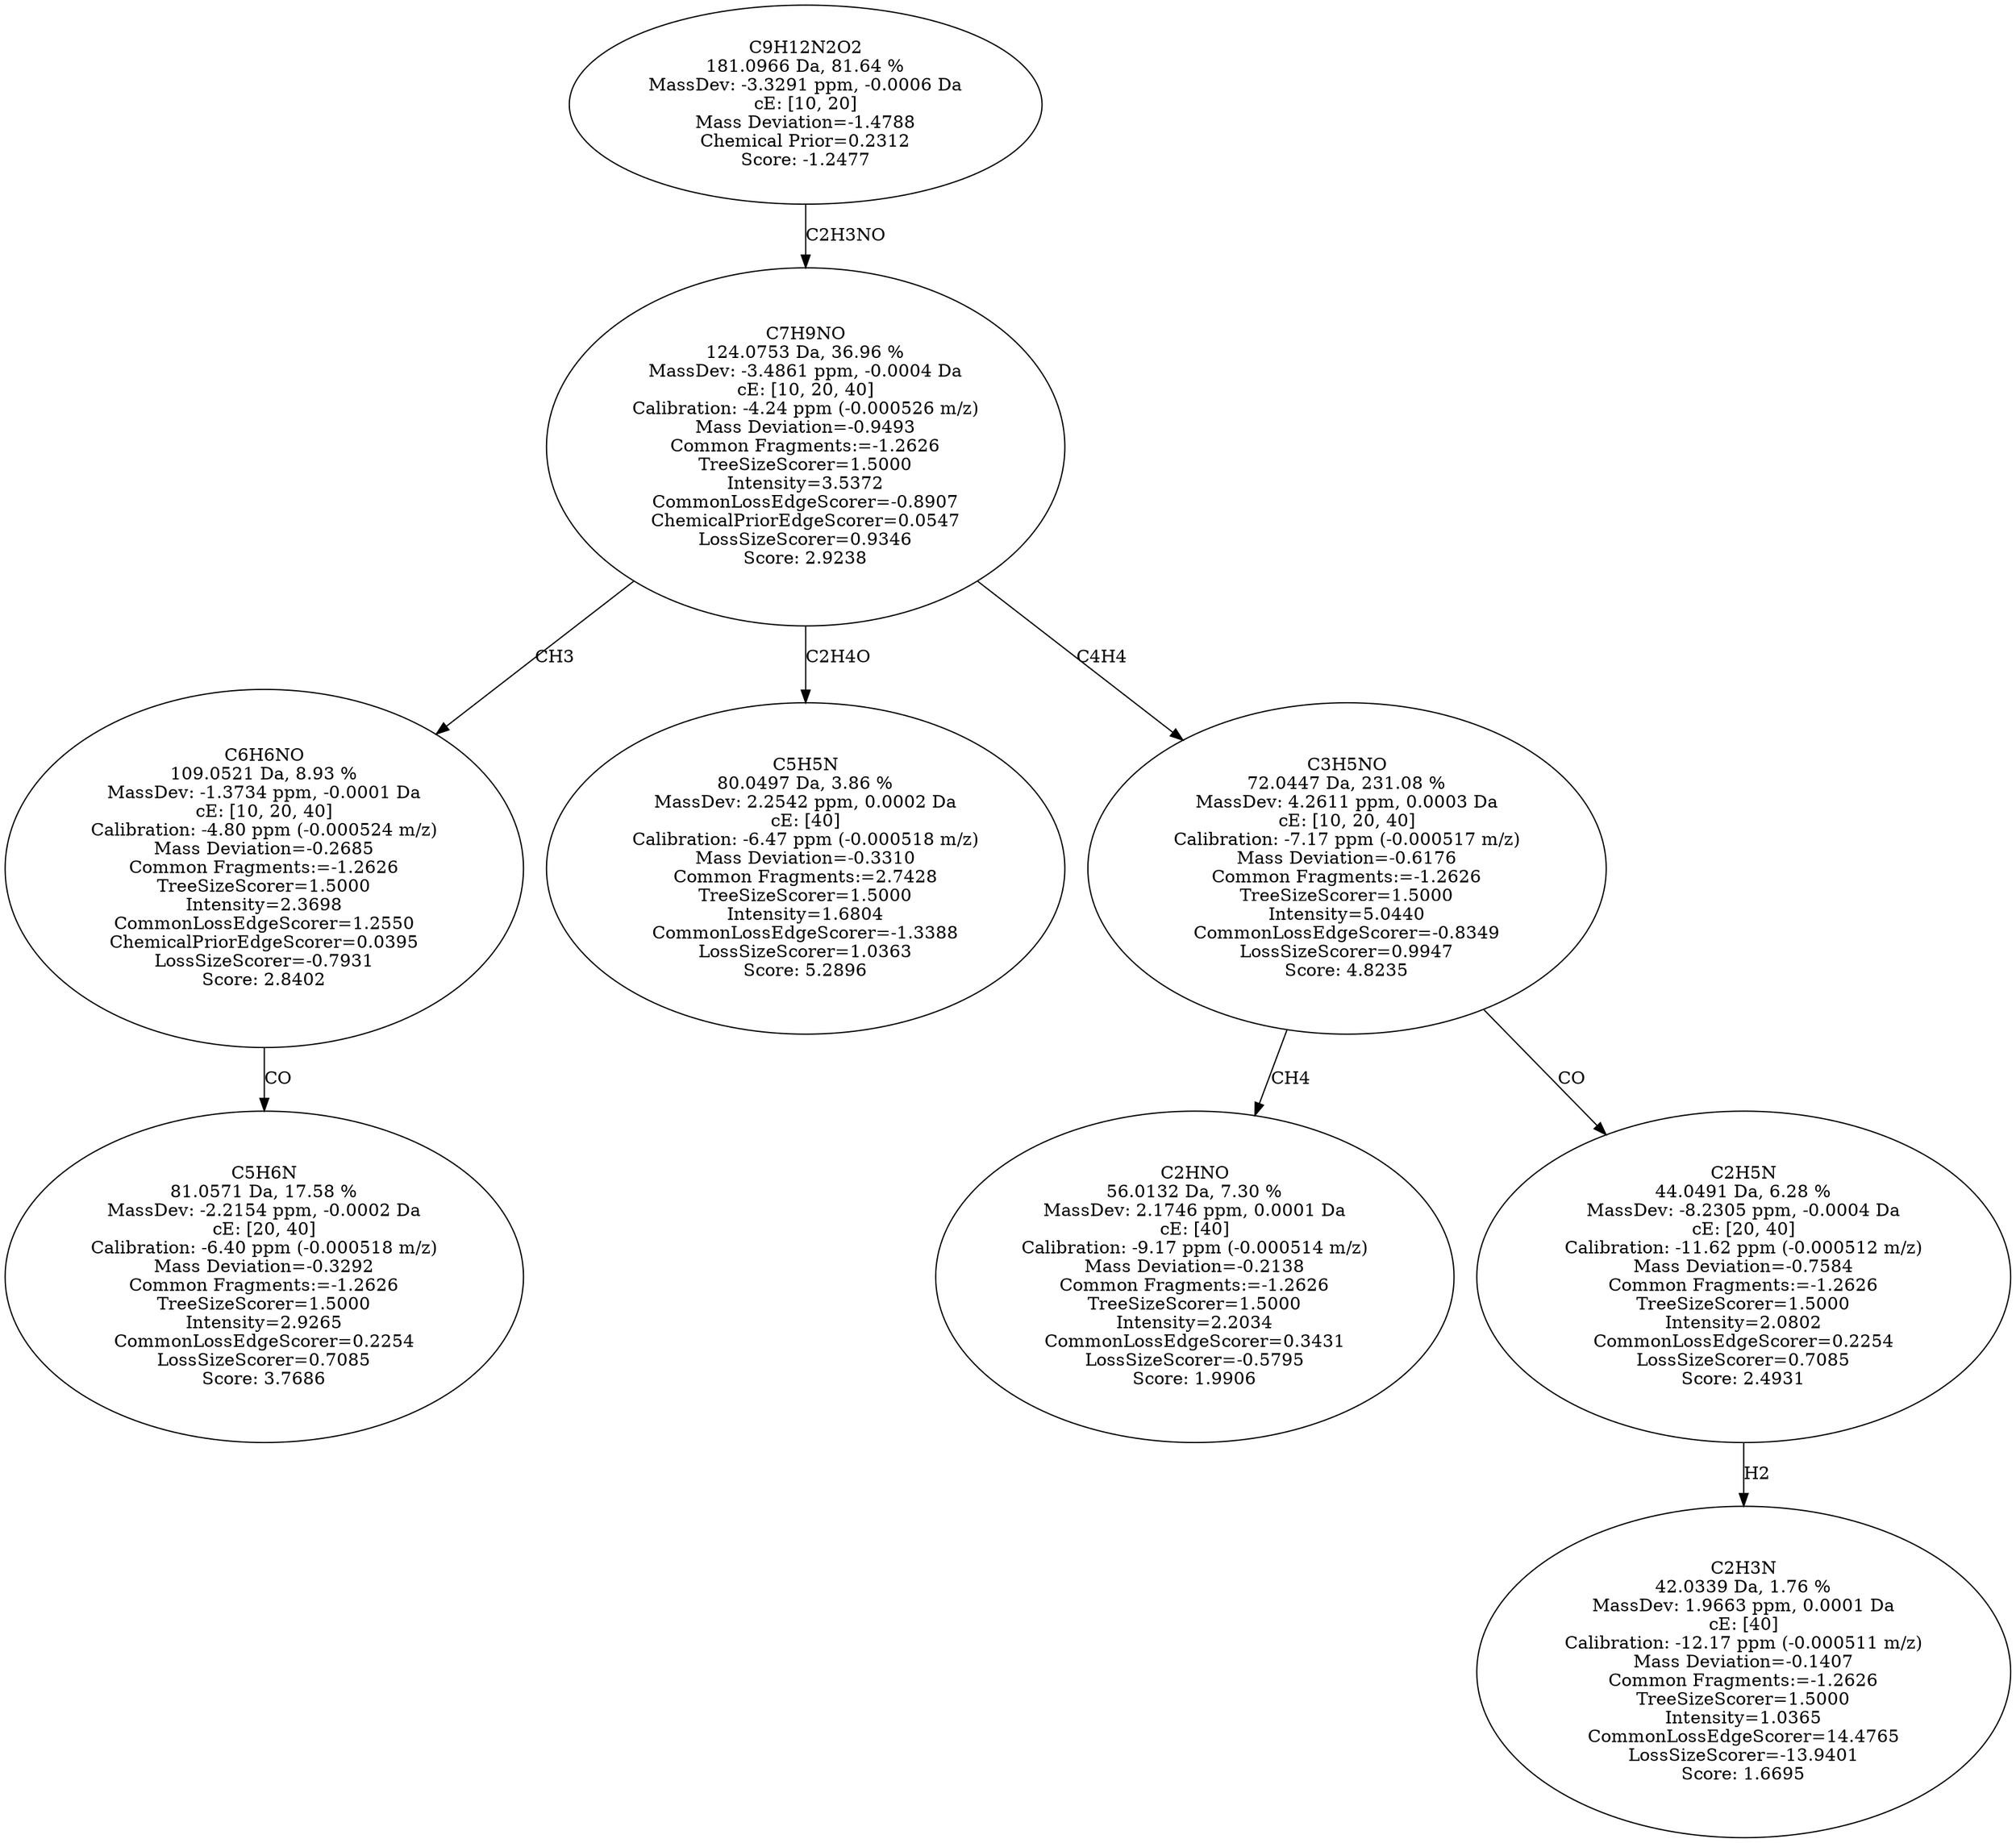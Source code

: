 strict digraph {
v1 [label="C5H6N\n81.0571 Da, 17.58 %\nMassDev: -2.2154 ppm, -0.0002 Da\ncE: [20, 40]\nCalibration: -6.40 ppm (-0.000518 m/z)\nMass Deviation=-0.3292\nCommon Fragments:=-1.2626\nTreeSizeScorer=1.5000\nIntensity=2.9265\nCommonLossEdgeScorer=0.2254\nLossSizeScorer=0.7085\nScore: 3.7686"];
v2 [label="C6H6NO\n109.0521 Da, 8.93 %\nMassDev: -1.3734 ppm, -0.0001 Da\ncE: [10, 20, 40]\nCalibration: -4.80 ppm (-0.000524 m/z)\nMass Deviation=-0.2685\nCommon Fragments:=-1.2626\nTreeSizeScorer=1.5000\nIntensity=2.3698\nCommonLossEdgeScorer=1.2550\nChemicalPriorEdgeScorer=0.0395\nLossSizeScorer=-0.7931\nScore: 2.8402"];
v3 [label="C5H5N\n80.0497 Da, 3.86 %\nMassDev: 2.2542 ppm, 0.0002 Da\ncE: [40]\nCalibration: -6.47 ppm (-0.000518 m/z)\nMass Deviation=-0.3310\nCommon Fragments:=2.7428\nTreeSizeScorer=1.5000\nIntensity=1.6804\nCommonLossEdgeScorer=-1.3388\nLossSizeScorer=1.0363\nScore: 5.2896"];
v4 [label="C2HNO\n56.0132 Da, 7.30 %\nMassDev: 2.1746 ppm, 0.0001 Da\ncE: [40]\nCalibration: -9.17 ppm (-0.000514 m/z)\nMass Deviation=-0.2138\nCommon Fragments:=-1.2626\nTreeSizeScorer=1.5000\nIntensity=2.2034\nCommonLossEdgeScorer=0.3431\nLossSizeScorer=-0.5795\nScore: 1.9906"];
v5 [label="C2H3N\n42.0339 Da, 1.76 %\nMassDev: 1.9663 ppm, 0.0001 Da\ncE: [40]\nCalibration: -12.17 ppm (-0.000511 m/z)\nMass Deviation=-0.1407\nCommon Fragments:=-1.2626\nTreeSizeScorer=1.5000\nIntensity=1.0365\nCommonLossEdgeScorer=14.4765\nLossSizeScorer=-13.9401\nScore: 1.6695"];
v6 [label="C2H5N\n44.0491 Da, 6.28 %\nMassDev: -8.2305 ppm, -0.0004 Da\ncE: [20, 40]\nCalibration: -11.62 ppm (-0.000512 m/z)\nMass Deviation=-0.7584\nCommon Fragments:=-1.2626\nTreeSizeScorer=1.5000\nIntensity=2.0802\nCommonLossEdgeScorer=0.2254\nLossSizeScorer=0.7085\nScore: 2.4931"];
v7 [label="C3H5NO\n72.0447 Da, 231.08 %\nMassDev: 4.2611 ppm, 0.0003 Da\ncE: [10, 20, 40]\nCalibration: -7.17 ppm (-0.000517 m/z)\nMass Deviation=-0.6176\nCommon Fragments:=-1.2626\nTreeSizeScorer=1.5000\nIntensity=5.0440\nCommonLossEdgeScorer=-0.8349\nLossSizeScorer=0.9947\nScore: 4.8235"];
v8 [label="C7H9NO\n124.0753 Da, 36.96 %\nMassDev: -3.4861 ppm, -0.0004 Da\ncE: [10, 20, 40]\nCalibration: -4.24 ppm (-0.000526 m/z)\nMass Deviation=-0.9493\nCommon Fragments:=-1.2626\nTreeSizeScorer=1.5000\nIntensity=3.5372\nCommonLossEdgeScorer=-0.8907\nChemicalPriorEdgeScorer=0.0547\nLossSizeScorer=0.9346\nScore: 2.9238"];
v9 [label="C9H12N2O2\n181.0966 Da, 81.64 %\nMassDev: -3.3291 ppm, -0.0006 Da\ncE: [10, 20]\nMass Deviation=-1.4788\nChemical Prior=0.2312\nScore: -1.2477"];
v2 -> v1 [label="CO"];
v8 -> v2 [label="CH3"];
v8 -> v3 [label="C2H4O"];
v7 -> v4 [label="CH4"];
v6 -> v5 [label="H2"];
v7 -> v6 [label="CO"];
v8 -> v7 [label="C4H4"];
v9 -> v8 [label="C2H3NO"];
}